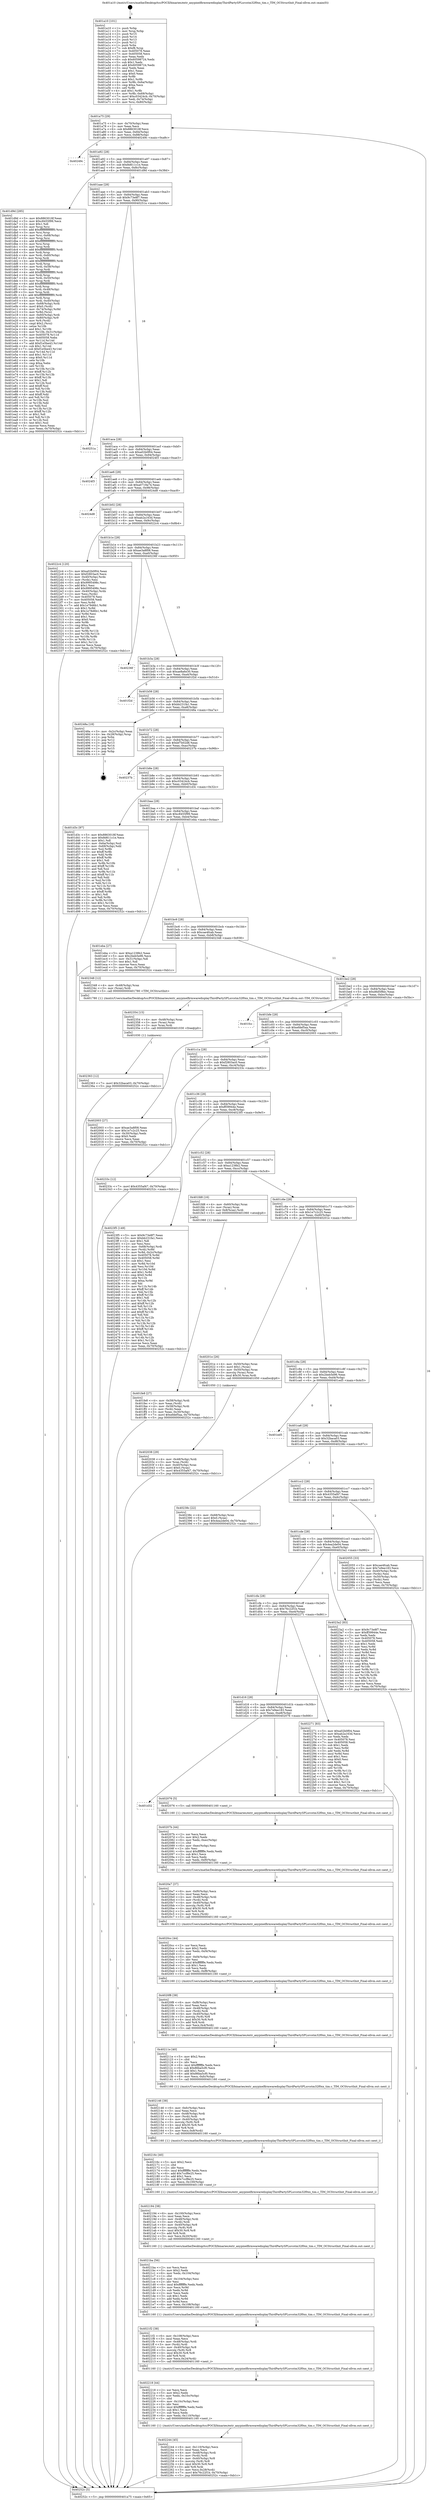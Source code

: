 digraph "0x401a10" {
  label = "0x401a10 (/mnt/c/Users/mathe/Desktop/tcc/POCII/binaries/extr_anypixelfirmwaredisplayThirdPartySPLsrcstm32f0xx_tim.c_TIM_OCStructInit_Final-ollvm.out::main(0))"
  labelloc = "t"
  node[shape=record]

  Entry [label="",width=0.3,height=0.3,shape=circle,fillcolor=black,style=filled]
  "0x401a75" [label="{
     0x401a75 [29]\l
     | [instrs]\l
     &nbsp;&nbsp;0x401a75 \<+3\>: mov -0x70(%rbp),%eax\l
     &nbsp;&nbsp;0x401a78 \<+2\>: mov %eax,%ecx\l
     &nbsp;&nbsp;0x401a7a \<+6\>: sub $0x8863018f,%ecx\l
     &nbsp;&nbsp;0x401a80 \<+6\>: mov %eax,-0x84(%rbp)\l
     &nbsp;&nbsp;0x401a86 \<+6\>: mov %ecx,-0x88(%rbp)\l
     &nbsp;&nbsp;0x401a8c \<+6\>: je 000000000040249c \<main+0xa8c\>\l
  }"]
  "0x40249c" [label="{
     0x40249c\l
  }", style=dashed]
  "0x401a92" [label="{
     0x401a92 [28]\l
     | [instrs]\l
     &nbsp;&nbsp;0x401a92 \<+5\>: jmp 0000000000401a97 \<main+0x87\>\l
     &nbsp;&nbsp;0x401a97 \<+6\>: mov -0x84(%rbp),%eax\l
     &nbsp;&nbsp;0x401a9d \<+5\>: sub $0x8d611c1e,%eax\l
     &nbsp;&nbsp;0x401aa2 \<+6\>: mov %eax,-0x8c(%rbp)\l
     &nbsp;&nbsp;0x401aa8 \<+6\>: je 0000000000401d9d \<main+0x38d\>\l
  }"]
  Exit [label="",width=0.3,height=0.3,shape=circle,fillcolor=black,style=filled,peripheries=2]
  "0x401d9d" [label="{
     0x401d9d [285]\l
     | [instrs]\l
     &nbsp;&nbsp;0x401d9d \<+5\>: mov $0x8863018f,%eax\l
     &nbsp;&nbsp;0x401da2 \<+5\>: mov $0xc8455f99,%ecx\l
     &nbsp;&nbsp;0x401da7 \<+2\>: mov $0x1,%dl\l
     &nbsp;&nbsp;0x401da9 \<+3\>: mov %rsp,%rsi\l
     &nbsp;&nbsp;0x401dac \<+4\>: add $0xfffffffffffffff0,%rsi\l
     &nbsp;&nbsp;0x401db0 \<+3\>: mov %rsi,%rsp\l
     &nbsp;&nbsp;0x401db3 \<+4\>: mov %rsi,-0x68(%rbp)\l
     &nbsp;&nbsp;0x401db7 \<+3\>: mov %rsp,%rsi\l
     &nbsp;&nbsp;0x401dba \<+4\>: add $0xfffffffffffffff0,%rsi\l
     &nbsp;&nbsp;0x401dbe \<+3\>: mov %rsi,%rsp\l
     &nbsp;&nbsp;0x401dc1 \<+3\>: mov %rsp,%rdi\l
     &nbsp;&nbsp;0x401dc4 \<+4\>: add $0xfffffffffffffff0,%rdi\l
     &nbsp;&nbsp;0x401dc8 \<+3\>: mov %rdi,%rsp\l
     &nbsp;&nbsp;0x401dcb \<+4\>: mov %rdi,-0x60(%rbp)\l
     &nbsp;&nbsp;0x401dcf \<+3\>: mov %rsp,%rdi\l
     &nbsp;&nbsp;0x401dd2 \<+4\>: add $0xfffffffffffffff0,%rdi\l
     &nbsp;&nbsp;0x401dd6 \<+3\>: mov %rdi,%rsp\l
     &nbsp;&nbsp;0x401dd9 \<+4\>: mov %rdi,-0x58(%rbp)\l
     &nbsp;&nbsp;0x401ddd \<+3\>: mov %rsp,%rdi\l
     &nbsp;&nbsp;0x401de0 \<+4\>: add $0xfffffffffffffff0,%rdi\l
     &nbsp;&nbsp;0x401de4 \<+3\>: mov %rdi,%rsp\l
     &nbsp;&nbsp;0x401de7 \<+4\>: mov %rdi,-0x50(%rbp)\l
     &nbsp;&nbsp;0x401deb \<+3\>: mov %rsp,%rdi\l
     &nbsp;&nbsp;0x401dee \<+4\>: add $0xfffffffffffffff0,%rdi\l
     &nbsp;&nbsp;0x401df2 \<+3\>: mov %rdi,%rsp\l
     &nbsp;&nbsp;0x401df5 \<+4\>: mov %rdi,-0x48(%rbp)\l
     &nbsp;&nbsp;0x401df9 \<+3\>: mov %rsp,%rdi\l
     &nbsp;&nbsp;0x401dfc \<+4\>: add $0xfffffffffffffff0,%rdi\l
     &nbsp;&nbsp;0x401e00 \<+3\>: mov %rdi,%rsp\l
     &nbsp;&nbsp;0x401e03 \<+4\>: mov %rdi,-0x40(%rbp)\l
     &nbsp;&nbsp;0x401e07 \<+4\>: mov -0x68(%rbp),%rdi\l
     &nbsp;&nbsp;0x401e0b \<+6\>: movl $0x0,(%rdi)\l
     &nbsp;&nbsp;0x401e11 \<+4\>: mov -0x74(%rbp),%r8d\l
     &nbsp;&nbsp;0x401e15 \<+3\>: mov %r8d,(%rsi)\l
     &nbsp;&nbsp;0x401e18 \<+4\>: mov -0x60(%rbp),%rdi\l
     &nbsp;&nbsp;0x401e1c \<+4\>: mov -0x80(%rbp),%r9\l
     &nbsp;&nbsp;0x401e20 \<+3\>: mov %r9,(%rdi)\l
     &nbsp;&nbsp;0x401e23 \<+3\>: cmpl $0x2,(%rsi)\l
     &nbsp;&nbsp;0x401e26 \<+4\>: setne %r10b\l
     &nbsp;&nbsp;0x401e2a \<+4\>: and $0x1,%r10b\l
     &nbsp;&nbsp;0x401e2e \<+4\>: mov %r10b,-0x31(%rbp)\l
     &nbsp;&nbsp;0x401e32 \<+8\>: mov 0x405078,%r11d\l
     &nbsp;&nbsp;0x401e3a \<+7\>: mov 0x405058,%ebx\l
     &nbsp;&nbsp;0x401e41 \<+3\>: mov %r11d,%r14d\l
     &nbsp;&nbsp;0x401e44 \<+7\>: add $0xf1e5be43,%r14d\l
     &nbsp;&nbsp;0x401e4b \<+4\>: sub $0x1,%r14d\l
     &nbsp;&nbsp;0x401e4f \<+7\>: sub $0xf1e5be43,%r14d\l
     &nbsp;&nbsp;0x401e56 \<+4\>: imul %r14d,%r11d\l
     &nbsp;&nbsp;0x401e5a \<+4\>: and $0x1,%r11d\l
     &nbsp;&nbsp;0x401e5e \<+4\>: cmp $0x0,%r11d\l
     &nbsp;&nbsp;0x401e62 \<+4\>: sete %r10b\l
     &nbsp;&nbsp;0x401e66 \<+3\>: cmp $0xa,%ebx\l
     &nbsp;&nbsp;0x401e69 \<+4\>: setl %r15b\l
     &nbsp;&nbsp;0x401e6d \<+3\>: mov %r10b,%r12b\l
     &nbsp;&nbsp;0x401e70 \<+4\>: xor $0xff,%r12b\l
     &nbsp;&nbsp;0x401e74 \<+3\>: mov %r15b,%r13b\l
     &nbsp;&nbsp;0x401e77 \<+4\>: xor $0xff,%r13b\l
     &nbsp;&nbsp;0x401e7b \<+3\>: xor $0x1,%dl\l
     &nbsp;&nbsp;0x401e7e \<+3\>: mov %r12b,%sil\l
     &nbsp;&nbsp;0x401e81 \<+4\>: and $0xff,%sil\l
     &nbsp;&nbsp;0x401e85 \<+3\>: and %dl,%r10b\l
     &nbsp;&nbsp;0x401e88 \<+3\>: mov %r13b,%dil\l
     &nbsp;&nbsp;0x401e8b \<+4\>: and $0xff,%dil\l
     &nbsp;&nbsp;0x401e8f \<+3\>: and %dl,%r15b\l
     &nbsp;&nbsp;0x401e92 \<+3\>: or %r10b,%sil\l
     &nbsp;&nbsp;0x401e95 \<+3\>: or %r15b,%dil\l
     &nbsp;&nbsp;0x401e98 \<+3\>: xor %dil,%sil\l
     &nbsp;&nbsp;0x401e9b \<+3\>: or %r13b,%r12b\l
     &nbsp;&nbsp;0x401e9e \<+4\>: xor $0xff,%r12b\l
     &nbsp;&nbsp;0x401ea2 \<+3\>: or $0x1,%dl\l
     &nbsp;&nbsp;0x401ea5 \<+3\>: and %dl,%r12b\l
     &nbsp;&nbsp;0x401ea8 \<+3\>: or %r12b,%sil\l
     &nbsp;&nbsp;0x401eab \<+4\>: test $0x1,%sil\l
     &nbsp;&nbsp;0x401eaf \<+3\>: cmovne %ecx,%eax\l
     &nbsp;&nbsp;0x401eb2 \<+3\>: mov %eax,-0x70(%rbp)\l
     &nbsp;&nbsp;0x401eb5 \<+5\>: jmp 000000000040252c \<main+0xb1c\>\l
  }"]
  "0x401aae" [label="{
     0x401aae [28]\l
     | [instrs]\l
     &nbsp;&nbsp;0x401aae \<+5\>: jmp 0000000000401ab3 \<main+0xa3\>\l
     &nbsp;&nbsp;0x401ab3 \<+6\>: mov -0x84(%rbp),%eax\l
     &nbsp;&nbsp;0x401ab9 \<+5\>: sub $0x9c73e8f7,%eax\l
     &nbsp;&nbsp;0x401abe \<+6\>: mov %eax,-0x90(%rbp)\l
     &nbsp;&nbsp;0x401ac4 \<+6\>: je 000000000040251a \<main+0xb0a\>\l
  }"]
  "0x402363" [label="{
     0x402363 [12]\l
     | [instrs]\l
     &nbsp;&nbsp;0x402363 \<+7\>: movl $0x32baca03,-0x70(%rbp)\l
     &nbsp;&nbsp;0x40236a \<+5\>: jmp 000000000040252c \<main+0xb1c\>\l
  }"]
  "0x40251a" [label="{
     0x40251a\l
  }", style=dashed]
  "0x401aca" [label="{
     0x401aca [28]\l
     | [instrs]\l
     &nbsp;&nbsp;0x401aca \<+5\>: jmp 0000000000401acf \<main+0xbf\>\l
     &nbsp;&nbsp;0x401acf \<+6\>: mov -0x84(%rbp),%eax\l
     &nbsp;&nbsp;0x401ad5 \<+5\>: sub $0xa02b0f04,%eax\l
     &nbsp;&nbsp;0x401ada \<+6\>: mov %eax,-0x94(%rbp)\l
     &nbsp;&nbsp;0x401ae0 \<+6\>: je 00000000004024f3 \<main+0xae3\>\l
  }"]
  "0x402354" [label="{
     0x402354 [15]\l
     | [instrs]\l
     &nbsp;&nbsp;0x402354 \<+4\>: mov -0x48(%rbp),%rax\l
     &nbsp;&nbsp;0x402358 \<+3\>: mov (%rax),%rax\l
     &nbsp;&nbsp;0x40235b \<+3\>: mov %rax,%rdi\l
     &nbsp;&nbsp;0x40235e \<+5\>: call 0000000000401030 \<free@plt\>\l
     | [calls]\l
     &nbsp;&nbsp;0x401030 \{1\} (unknown)\l
  }"]
  "0x4024f3" [label="{
     0x4024f3\l
  }", style=dashed]
  "0x401ae6" [label="{
     0x401ae6 [28]\l
     | [instrs]\l
     &nbsp;&nbsp;0x401ae6 \<+5\>: jmp 0000000000401aeb \<main+0xdb\>\l
     &nbsp;&nbsp;0x401aeb \<+6\>: mov -0x84(%rbp),%eax\l
     &nbsp;&nbsp;0x401af1 \<+5\>: sub $0xa0719a74,%eax\l
     &nbsp;&nbsp;0x401af6 \<+6\>: mov %eax,-0x98(%rbp)\l
     &nbsp;&nbsp;0x401afc \<+6\>: je 00000000004024d8 \<main+0xac8\>\l
  }"]
  "0x402244" [label="{
     0x402244 [45]\l
     | [instrs]\l
     &nbsp;&nbsp;0x402244 \<+6\>: mov -0x110(%rbp),%ecx\l
     &nbsp;&nbsp;0x40224a \<+3\>: imul %eax,%ecx\l
     &nbsp;&nbsp;0x40224d \<+4\>: mov -0x48(%rbp),%rdi\l
     &nbsp;&nbsp;0x402251 \<+3\>: mov (%rdi),%rdi\l
     &nbsp;&nbsp;0x402254 \<+4\>: mov -0x40(%rbp),%r8\l
     &nbsp;&nbsp;0x402258 \<+3\>: movslq (%r8),%r8\l
     &nbsp;&nbsp;0x40225b \<+4\>: imul $0x30,%r8,%r8\l
     &nbsp;&nbsp;0x40225f \<+3\>: add %r8,%rdi\l
     &nbsp;&nbsp;0x402262 \<+3\>: mov %ecx,0x28(%rdi)\l
     &nbsp;&nbsp;0x402265 \<+7\>: movl $0x76c22f1b,-0x70(%rbp)\l
     &nbsp;&nbsp;0x40226c \<+5\>: jmp 000000000040252c \<main+0xb1c\>\l
  }"]
  "0x4024d8" [label="{
     0x4024d8\l
  }", style=dashed]
  "0x401b02" [label="{
     0x401b02 [28]\l
     | [instrs]\l
     &nbsp;&nbsp;0x401b02 \<+5\>: jmp 0000000000401b07 \<main+0xf7\>\l
     &nbsp;&nbsp;0x401b07 \<+6\>: mov -0x84(%rbp),%eax\l
     &nbsp;&nbsp;0x401b0d \<+5\>: sub $0xab2a163d,%eax\l
     &nbsp;&nbsp;0x401b12 \<+6\>: mov %eax,-0x9c(%rbp)\l
     &nbsp;&nbsp;0x401b18 \<+6\>: je 00000000004022c4 \<main+0x8b4\>\l
  }"]
  "0x402218" [label="{
     0x402218 [44]\l
     | [instrs]\l
     &nbsp;&nbsp;0x402218 \<+2\>: xor %ecx,%ecx\l
     &nbsp;&nbsp;0x40221a \<+5\>: mov $0x2,%edx\l
     &nbsp;&nbsp;0x40221f \<+6\>: mov %edx,-0x10c(%rbp)\l
     &nbsp;&nbsp;0x402225 \<+1\>: cltd\l
     &nbsp;&nbsp;0x402226 \<+6\>: mov -0x10c(%rbp),%esi\l
     &nbsp;&nbsp;0x40222c \<+2\>: idiv %esi\l
     &nbsp;&nbsp;0x40222e \<+6\>: imul $0xfffffffe,%edx,%edx\l
     &nbsp;&nbsp;0x402234 \<+3\>: sub $0x1,%ecx\l
     &nbsp;&nbsp;0x402237 \<+2\>: sub %ecx,%edx\l
     &nbsp;&nbsp;0x402239 \<+6\>: mov %edx,-0x110(%rbp)\l
     &nbsp;&nbsp;0x40223f \<+5\>: call 0000000000401160 \<next_i\>\l
     | [calls]\l
     &nbsp;&nbsp;0x401160 \{1\} (/mnt/c/Users/mathe/Desktop/tcc/POCII/binaries/extr_anypixelfirmwaredisplayThirdPartySPLsrcstm32f0xx_tim.c_TIM_OCStructInit_Final-ollvm.out::next_i)\l
  }"]
  "0x4022c4" [label="{
     0x4022c4 [120]\l
     | [instrs]\l
     &nbsp;&nbsp;0x4022c4 \<+5\>: mov $0xa02b0f04,%eax\l
     &nbsp;&nbsp;0x4022c9 \<+5\>: mov $0xf2803ac0,%ecx\l
     &nbsp;&nbsp;0x4022ce \<+4\>: mov -0x40(%rbp),%rdx\l
     &nbsp;&nbsp;0x4022d2 \<+2\>: mov (%rdx),%esi\l
     &nbsp;&nbsp;0x4022d4 \<+6\>: sub $0x9995498c,%esi\l
     &nbsp;&nbsp;0x4022da \<+3\>: add $0x1,%esi\l
     &nbsp;&nbsp;0x4022dd \<+6\>: add $0x9995498c,%esi\l
     &nbsp;&nbsp;0x4022e3 \<+4\>: mov -0x40(%rbp),%rdx\l
     &nbsp;&nbsp;0x4022e7 \<+2\>: mov %esi,(%rdx)\l
     &nbsp;&nbsp;0x4022e9 \<+7\>: mov 0x405078,%esi\l
     &nbsp;&nbsp;0x4022f0 \<+7\>: mov 0x405058,%edi\l
     &nbsp;&nbsp;0x4022f7 \<+3\>: mov %esi,%r8d\l
     &nbsp;&nbsp;0x4022fa \<+7\>: add $0x1e78d6b1,%r8d\l
     &nbsp;&nbsp;0x402301 \<+4\>: sub $0x1,%r8d\l
     &nbsp;&nbsp;0x402305 \<+7\>: sub $0x1e78d6b1,%r8d\l
     &nbsp;&nbsp;0x40230c \<+4\>: imul %r8d,%esi\l
     &nbsp;&nbsp;0x402310 \<+3\>: and $0x1,%esi\l
     &nbsp;&nbsp;0x402313 \<+3\>: cmp $0x0,%esi\l
     &nbsp;&nbsp;0x402316 \<+4\>: sete %r9b\l
     &nbsp;&nbsp;0x40231a \<+3\>: cmp $0xa,%edi\l
     &nbsp;&nbsp;0x40231d \<+4\>: setl %r10b\l
     &nbsp;&nbsp;0x402321 \<+3\>: mov %r9b,%r11b\l
     &nbsp;&nbsp;0x402324 \<+3\>: and %r10b,%r11b\l
     &nbsp;&nbsp;0x402327 \<+3\>: xor %r10b,%r9b\l
     &nbsp;&nbsp;0x40232a \<+3\>: or %r9b,%r11b\l
     &nbsp;&nbsp;0x40232d \<+4\>: test $0x1,%r11b\l
     &nbsp;&nbsp;0x402331 \<+3\>: cmovne %ecx,%eax\l
     &nbsp;&nbsp;0x402334 \<+3\>: mov %eax,-0x70(%rbp)\l
     &nbsp;&nbsp;0x402337 \<+5\>: jmp 000000000040252c \<main+0xb1c\>\l
  }"]
  "0x401b1e" [label="{
     0x401b1e [28]\l
     | [instrs]\l
     &nbsp;&nbsp;0x401b1e \<+5\>: jmp 0000000000401b23 \<main+0x113\>\l
     &nbsp;&nbsp;0x401b23 \<+6\>: mov -0x84(%rbp),%eax\l
     &nbsp;&nbsp;0x401b29 \<+5\>: sub $0xae3a8f08,%eax\l
     &nbsp;&nbsp;0x401b2e \<+6\>: mov %eax,-0xa0(%rbp)\l
     &nbsp;&nbsp;0x401b34 \<+6\>: je 000000000040236f \<main+0x95f\>\l
  }"]
  "0x4021f2" [label="{
     0x4021f2 [38]\l
     | [instrs]\l
     &nbsp;&nbsp;0x4021f2 \<+6\>: mov -0x108(%rbp),%ecx\l
     &nbsp;&nbsp;0x4021f8 \<+3\>: imul %eax,%ecx\l
     &nbsp;&nbsp;0x4021fb \<+4\>: mov -0x48(%rbp),%rdi\l
     &nbsp;&nbsp;0x4021ff \<+3\>: mov (%rdi),%rdi\l
     &nbsp;&nbsp;0x402202 \<+4\>: mov -0x40(%rbp),%r8\l
     &nbsp;&nbsp;0x402206 \<+3\>: movslq (%r8),%r8\l
     &nbsp;&nbsp;0x402209 \<+4\>: imul $0x30,%r8,%r8\l
     &nbsp;&nbsp;0x40220d \<+3\>: add %r8,%rdi\l
     &nbsp;&nbsp;0x402210 \<+3\>: mov %ecx,0x24(%rdi)\l
     &nbsp;&nbsp;0x402213 \<+5\>: call 0000000000401160 \<next_i\>\l
     | [calls]\l
     &nbsp;&nbsp;0x401160 \{1\} (/mnt/c/Users/mathe/Desktop/tcc/POCII/binaries/extr_anypixelfirmwaredisplayThirdPartySPLsrcstm32f0xx_tim.c_TIM_OCStructInit_Final-ollvm.out::next_i)\l
  }"]
  "0x40236f" [label="{
     0x40236f\l
  }", style=dashed]
  "0x401b3a" [label="{
     0x401b3a [28]\l
     | [instrs]\l
     &nbsp;&nbsp;0x401b3a \<+5\>: jmp 0000000000401b3f \<main+0x12f\>\l
     &nbsp;&nbsp;0x401b3f \<+6\>: mov -0x84(%rbp),%eax\l
     &nbsp;&nbsp;0x401b45 \<+5\>: sub $0xae8a6e30,%eax\l
     &nbsp;&nbsp;0x401b4a \<+6\>: mov %eax,-0xa4(%rbp)\l
     &nbsp;&nbsp;0x401b50 \<+6\>: je 0000000000401f2d \<main+0x51d\>\l
  }"]
  "0x4021ba" [label="{
     0x4021ba [56]\l
     | [instrs]\l
     &nbsp;&nbsp;0x4021ba \<+2\>: xor %ecx,%ecx\l
     &nbsp;&nbsp;0x4021bc \<+5\>: mov $0x2,%edx\l
     &nbsp;&nbsp;0x4021c1 \<+6\>: mov %edx,-0x104(%rbp)\l
     &nbsp;&nbsp;0x4021c7 \<+1\>: cltd\l
     &nbsp;&nbsp;0x4021c8 \<+6\>: mov -0x104(%rbp),%esi\l
     &nbsp;&nbsp;0x4021ce \<+2\>: idiv %esi\l
     &nbsp;&nbsp;0x4021d0 \<+6\>: imul $0xfffffffe,%edx,%edx\l
     &nbsp;&nbsp;0x4021d6 \<+3\>: mov %ecx,%r9d\l
     &nbsp;&nbsp;0x4021d9 \<+3\>: sub %edx,%r9d\l
     &nbsp;&nbsp;0x4021dc \<+2\>: mov %ecx,%edx\l
     &nbsp;&nbsp;0x4021de \<+3\>: sub $0x1,%edx\l
     &nbsp;&nbsp;0x4021e1 \<+3\>: add %edx,%r9d\l
     &nbsp;&nbsp;0x4021e4 \<+3\>: sub %r9d,%ecx\l
     &nbsp;&nbsp;0x4021e7 \<+6\>: mov %ecx,-0x108(%rbp)\l
     &nbsp;&nbsp;0x4021ed \<+5\>: call 0000000000401160 \<next_i\>\l
     | [calls]\l
     &nbsp;&nbsp;0x401160 \{1\} (/mnt/c/Users/mathe/Desktop/tcc/POCII/binaries/extr_anypixelfirmwaredisplayThirdPartySPLsrcstm32f0xx_tim.c_TIM_OCStructInit_Final-ollvm.out::next_i)\l
  }"]
  "0x401f2d" [label="{
     0x401f2d\l
  }", style=dashed]
  "0x401b56" [label="{
     0x401b56 [28]\l
     | [instrs]\l
     &nbsp;&nbsp;0x401b56 \<+5\>: jmp 0000000000401b5b \<main+0x14b\>\l
     &nbsp;&nbsp;0x401b5b \<+6\>: mov -0x84(%rbp),%eax\l
     &nbsp;&nbsp;0x401b61 \<+5\>: sub $0xbb231fa1,%eax\l
     &nbsp;&nbsp;0x401b66 \<+6\>: mov %eax,-0xa8(%rbp)\l
     &nbsp;&nbsp;0x401b6c \<+6\>: je 000000000040248a \<main+0xa7a\>\l
  }"]
  "0x402194" [label="{
     0x402194 [38]\l
     | [instrs]\l
     &nbsp;&nbsp;0x402194 \<+6\>: mov -0x100(%rbp),%ecx\l
     &nbsp;&nbsp;0x40219a \<+3\>: imul %eax,%ecx\l
     &nbsp;&nbsp;0x40219d \<+4\>: mov -0x48(%rbp),%rdi\l
     &nbsp;&nbsp;0x4021a1 \<+3\>: mov (%rdi),%rdi\l
     &nbsp;&nbsp;0x4021a4 \<+4\>: mov -0x40(%rbp),%r8\l
     &nbsp;&nbsp;0x4021a8 \<+3\>: movslq (%r8),%r8\l
     &nbsp;&nbsp;0x4021ab \<+4\>: imul $0x30,%r8,%r8\l
     &nbsp;&nbsp;0x4021af \<+3\>: add %r8,%rdi\l
     &nbsp;&nbsp;0x4021b2 \<+3\>: mov %ecx,0x20(%rdi)\l
     &nbsp;&nbsp;0x4021b5 \<+5\>: call 0000000000401160 \<next_i\>\l
     | [calls]\l
     &nbsp;&nbsp;0x401160 \{1\} (/mnt/c/Users/mathe/Desktop/tcc/POCII/binaries/extr_anypixelfirmwaredisplayThirdPartySPLsrcstm32f0xx_tim.c_TIM_OCStructInit_Final-ollvm.out::next_i)\l
  }"]
  "0x40248a" [label="{
     0x40248a [18]\l
     | [instrs]\l
     &nbsp;&nbsp;0x40248a \<+3\>: mov -0x2c(%rbp),%eax\l
     &nbsp;&nbsp;0x40248d \<+4\>: lea -0x28(%rbp),%rsp\l
     &nbsp;&nbsp;0x402491 \<+1\>: pop %rbx\l
     &nbsp;&nbsp;0x402492 \<+2\>: pop %r12\l
     &nbsp;&nbsp;0x402494 \<+2\>: pop %r13\l
     &nbsp;&nbsp;0x402496 \<+2\>: pop %r14\l
     &nbsp;&nbsp;0x402498 \<+2\>: pop %r15\l
     &nbsp;&nbsp;0x40249a \<+1\>: pop %rbp\l
     &nbsp;&nbsp;0x40249b \<+1\>: ret\l
  }"]
  "0x401b72" [label="{
     0x401b72 [28]\l
     | [instrs]\l
     &nbsp;&nbsp;0x401b72 \<+5\>: jmp 0000000000401b77 \<main+0x167\>\l
     &nbsp;&nbsp;0x401b77 \<+6\>: mov -0x84(%rbp),%eax\l
     &nbsp;&nbsp;0x401b7d \<+5\>: sub $0xbf7b02d8,%eax\l
     &nbsp;&nbsp;0x401b82 \<+6\>: mov %eax,-0xac(%rbp)\l
     &nbsp;&nbsp;0x401b88 \<+6\>: je 000000000040237b \<main+0x96b\>\l
  }"]
  "0x40216c" [label="{
     0x40216c [40]\l
     | [instrs]\l
     &nbsp;&nbsp;0x40216c \<+5\>: mov $0x2,%ecx\l
     &nbsp;&nbsp;0x402171 \<+1\>: cltd\l
     &nbsp;&nbsp;0x402172 \<+2\>: idiv %ecx\l
     &nbsp;&nbsp;0x402174 \<+6\>: imul $0xfffffffe,%edx,%ecx\l
     &nbsp;&nbsp;0x40217a \<+6\>: add $0x7ccf8e25,%ecx\l
     &nbsp;&nbsp;0x402180 \<+3\>: add $0x1,%ecx\l
     &nbsp;&nbsp;0x402183 \<+6\>: sub $0x7ccf8e25,%ecx\l
     &nbsp;&nbsp;0x402189 \<+6\>: mov %ecx,-0x100(%rbp)\l
     &nbsp;&nbsp;0x40218f \<+5\>: call 0000000000401160 \<next_i\>\l
     | [calls]\l
     &nbsp;&nbsp;0x401160 \{1\} (/mnt/c/Users/mathe/Desktop/tcc/POCII/binaries/extr_anypixelfirmwaredisplayThirdPartySPLsrcstm32f0xx_tim.c_TIM_OCStructInit_Final-ollvm.out::next_i)\l
  }"]
  "0x40237b" [label="{
     0x40237b\l
  }", style=dashed]
  "0x401b8e" [label="{
     0x401b8e [28]\l
     | [instrs]\l
     &nbsp;&nbsp;0x401b8e \<+5\>: jmp 0000000000401b93 \<main+0x183\>\l
     &nbsp;&nbsp;0x401b93 \<+6\>: mov -0x84(%rbp),%eax\l
     &nbsp;&nbsp;0x401b99 \<+5\>: sub $0xc03424cb,%eax\l
     &nbsp;&nbsp;0x401b9e \<+6\>: mov %eax,-0xb0(%rbp)\l
     &nbsp;&nbsp;0x401ba4 \<+6\>: je 0000000000401d3c \<main+0x32c\>\l
  }"]
  "0x402146" [label="{
     0x402146 [38]\l
     | [instrs]\l
     &nbsp;&nbsp;0x402146 \<+6\>: mov -0xfc(%rbp),%ecx\l
     &nbsp;&nbsp;0x40214c \<+3\>: imul %eax,%ecx\l
     &nbsp;&nbsp;0x40214f \<+4\>: mov -0x48(%rbp),%rdi\l
     &nbsp;&nbsp;0x402153 \<+3\>: mov (%rdi),%rdi\l
     &nbsp;&nbsp;0x402156 \<+4\>: mov -0x40(%rbp),%r8\l
     &nbsp;&nbsp;0x40215a \<+3\>: movslq (%r8),%r8\l
     &nbsp;&nbsp;0x40215d \<+4\>: imul $0x30,%r8,%r8\l
     &nbsp;&nbsp;0x402161 \<+3\>: add %r8,%rdi\l
     &nbsp;&nbsp;0x402164 \<+3\>: mov %ecx,0x8(%rdi)\l
     &nbsp;&nbsp;0x402167 \<+5\>: call 0000000000401160 \<next_i\>\l
     | [calls]\l
     &nbsp;&nbsp;0x401160 \{1\} (/mnt/c/Users/mathe/Desktop/tcc/POCII/binaries/extr_anypixelfirmwaredisplayThirdPartySPLsrcstm32f0xx_tim.c_TIM_OCStructInit_Final-ollvm.out::next_i)\l
  }"]
  "0x401d3c" [label="{
     0x401d3c [97]\l
     | [instrs]\l
     &nbsp;&nbsp;0x401d3c \<+5\>: mov $0x8863018f,%eax\l
     &nbsp;&nbsp;0x401d41 \<+5\>: mov $0x8d611c1e,%ecx\l
     &nbsp;&nbsp;0x401d46 \<+2\>: mov $0x1,%dl\l
     &nbsp;&nbsp;0x401d48 \<+4\>: mov -0x6a(%rbp),%sil\l
     &nbsp;&nbsp;0x401d4c \<+4\>: mov -0x69(%rbp),%dil\l
     &nbsp;&nbsp;0x401d50 \<+3\>: mov %sil,%r8b\l
     &nbsp;&nbsp;0x401d53 \<+4\>: xor $0xff,%r8b\l
     &nbsp;&nbsp;0x401d57 \<+3\>: mov %dil,%r9b\l
     &nbsp;&nbsp;0x401d5a \<+4\>: xor $0xff,%r9b\l
     &nbsp;&nbsp;0x401d5e \<+3\>: xor $0x1,%dl\l
     &nbsp;&nbsp;0x401d61 \<+3\>: mov %r8b,%r10b\l
     &nbsp;&nbsp;0x401d64 \<+4\>: and $0xff,%r10b\l
     &nbsp;&nbsp;0x401d68 \<+3\>: and %dl,%sil\l
     &nbsp;&nbsp;0x401d6b \<+3\>: mov %r9b,%r11b\l
     &nbsp;&nbsp;0x401d6e \<+4\>: and $0xff,%r11b\l
     &nbsp;&nbsp;0x401d72 \<+3\>: and %dl,%dil\l
     &nbsp;&nbsp;0x401d75 \<+3\>: or %sil,%r10b\l
     &nbsp;&nbsp;0x401d78 \<+3\>: or %dil,%r11b\l
     &nbsp;&nbsp;0x401d7b \<+3\>: xor %r11b,%r10b\l
     &nbsp;&nbsp;0x401d7e \<+3\>: or %r9b,%r8b\l
     &nbsp;&nbsp;0x401d81 \<+4\>: xor $0xff,%r8b\l
     &nbsp;&nbsp;0x401d85 \<+3\>: or $0x1,%dl\l
     &nbsp;&nbsp;0x401d88 \<+3\>: and %dl,%r8b\l
     &nbsp;&nbsp;0x401d8b \<+3\>: or %r8b,%r10b\l
     &nbsp;&nbsp;0x401d8e \<+4\>: test $0x1,%r10b\l
     &nbsp;&nbsp;0x401d92 \<+3\>: cmovne %ecx,%eax\l
     &nbsp;&nbsp;0x401d95 \<+3\>: mov %eax,-0x70(%rbp)\l
     &nbsp;&nbsp;0x401d98 \<+5\>: jmp 000000000040252c \<main+0xb1c\>\l
  }"]
  "0x401baa" [label="{
     0x401baa [28]\l
     | [instrs]\l
     &nbsp;&nbsp;0x401baa \<+5\>: jmp 0000000000401baf \<main+0x19f\>\l
     &nbsp;&nbsp;0x401baf \<+6\>: mov -0x84(%rbp),%eax\l
     &nbsp;&nbsp;0x401bb5 \<+5\>: sub $0xc8455f99,%eax\l
     &nbsp;&nbsp;0x401bba \<+6\>: mov %eax,-0xb4(%rbp)\l
     &nbsp;&nbsp;0x401bc0 \<+6\>: je 0000000000401eba \<main+0x4aa\>\l
  }"]
  "0x40252c" [label="{
     0x40252c [5]\l
     | [instrs]\l
     &nbsp;&nbsp;0x40252c \<+5\>: jmp 0000000000401a75 \<main+0x65\>\l
  }"]
  "0x401a10" [label="{
     0x401a10 [101]\l
     | [instrs]\l
     &nbsp;&nbsp;0x401a10 \<+1\>: push %rbp\l
     &nbsp;&nbsp;0x401a11 \<+3\>: mov %rsp,%rbp\l
     &nbsp;&nbsp;0x401a14 \<+2\>: push %r15\l
     &nbsp;&nbsp;0x401a16 \<+2\>: push %r14\l
     &nbsp;&nbsp;0x401a18 \<+2\>: push %r13\l
     &nbsp;&nbsp;0x401a1a \<+2\>: push %r12\l
     &nbsp;&nbsp;0x401a1c \<+1\>: push %rbx\l
     &nbsp;&nbsp;0x401a1d \<+7\>: sub $0xf8,%rsp\l
     &nbsp;&nbsp;0x401a24 \<+7\>: mov 0x405078,%eax\l
     &nbsp;&nbsp;0x401a2b \<+7\>: mov 0x405058,%ecx\l
     &nbsp;&nbsp;0x401a32 \<+2\>: mov %eax,%edx\l
     &nbsp;&nbsp;0x401a34 \<+6\>: sub $0x60598724,%edx\l
     &nbsp;&nbsp;0x401a3a \<+3\>: sub $0x1,%edx\l
     &nbsp;&nbsp;0x401a3d \<+6\>: add $0x60598724,%edx\l
     &nbsp;&nbsp;0x401a43 \<+3\>: imul %edx,%eax\l
     &nbsp;&nbsp;0x401a46 \<+3\>: and $0x1,%eax\l
     &nbsp;&nbsp;0x401a49 \<+3\>: cmp $0x0,%eax\l
     &nbsp;&nbsp;0x401a4c \<+4\>: sete %r8b\l
     &nbsp;&nbsp;0x401a50 \<+4\>: and $0x1,%r8b\l
     &nbsp;&nbsp;0x401a54 \<+4\>: mov %r8b,-0x6a(%rbp)\l
     &nbsp;&nbsp;0x401a58 \<+3\>: cmp $0xa,%ecx\l
     &nbsp;&nbsp;0x401a5b \<+4\>: setl %r8b\l
     &nbsp;&nbsp;0x401a5f \<+4\>: and $0x1,%r8b\l
     &nbsp;&nbsp;0x401a63 \<+4\>: mov %r8b,-0x69(%rbp)\l
     &nbsp;&nbsp;0x401a67 \<+7\>: movl $0xc03424cb,-0x70(%rbp)\l
     &nbsp;&nbsp;0x401a6e \<+3\>: mov %edi,-0x74(%rbp)\l
     &nbsp;&nbsp;0x401a71 \<+4\>: mov %rsi,-0x80(%rbp)\l
  }"]
  "0x40211e" [label="{
     0x40211e [40]\l
     | [instrs]\l
     &nbsp;&nbsp;0x40211e \<+5\>: mov $0x2,%ecx\l
     &nbsp;&nbsp;0x402123 \<+1\>: cltd\l
     &nbsp;&nbsp;0x402124 \<+2\>: idiv %ecx\l
     &nbsp;&nbsp;0x402126 \<+6\>: imul $0xfffffffe,%edx,%ecx\l
     &nbsp;&nbsp;0x40212c \<+6\>: sub $0x86ba5cf0,%ecx\l
     &nbsp;&nbsp;0x402132 \<+3\>: add $0x1,%ecx\l
     &nbsp;&nbsp;0x402135 \<+6\>: add $0x86ba5cf0,%ecx\l
     &nbsp;&nbsp;0x40213b \<+6\>: mov %ecx,-0xfc(%rbp)\l
     &nbsp;&nbsp;0x402141 \<+5\>: call 0000000000401160 \<next_i\>\l
     | [calls]\l
     &nbsp;&nbsp;0x401160 \{1\} (/mnt/c/Users/mathe/Desktop/tcc/POCII/binaries/extr_anypixelfirmwaredisplayThirdPartySPLsrcstm32f0xx_tim.c_TIM_OCStructInit_Final-ollvm.out::next_i)\l
  }"]
  "0x4020f8" [label="{
     0x4020f8 [38]\l
     | [instrs]\l
     &nbsp;&nbsp;0x4020f8 \<+6\>: mov -0xf8(%rbp),%ecx\l
     &nbsp;&nbsp;0x4020fe \<+3\>: imul %eax,%ecx\l
     &nbsp;&nbsp;0x402101 \<+4\>: mov -0x48(%rbp),%rdi\l
     &nbsp;&nbsp;0x402105 \<+3\>: mov (%rdi),%rdi\l
     &nbsp;&nbsp;0x402108 \<+4\>: mov -0x40(%rbp),%r8\l
     &nbsp;&nbsp;0x40210c \<+3\>: movslq (%r8),%r8\l
     &nbsp;&nbsp;0x40210f \<+4\>: imul $0x30,%r8,%r8\l
     &nbsp;&nbsp;0x402113 \<+3\>: add %r8,%rdi\l
     &nbsp;&nbsp;0x402116 \<+3\>: mov %ecx,0x4(%rdi)\l
     &nbsp;&nbsp;0x402119 \<+5\>: call 0000000000401160 \<next_i\>\l
     | [calls]\l
     &nbsp;&nbsp;0x401160 \{1\} (/mnt/c/Users/mathe/Desktop/tcc/POCII/binaries/extr_anypixelfirmwaredisplayThirdPartySPLsrcstm32f0xx_tim.c_TIM_OCStructInit_Final-ollvm.out::next_i)\l
  }"]
  "0x401eba" [label="{
     0x401eba [27]\l
     | [instrs]\l
     &nbsp;&nbsp;0x401eba \<+5\>: mov $0xa1238b2,%eax\l
     &nbsp;&nbsp;0x401ebf \<+5\>: mov $0x2beb5e96,%ecx\l
     &nbsp;&nbsp;0x401ec4 \<+3\>: mov -0x31(%rbp),%dl\l
     &nbsp;&nbsp;0x401ec7 \<+3\>: test $0x1,%dl\l
     &nbsp;&nbsp;0x401eca \<+3\>: cmovne %ecx,%eax\l
     &nbsp;&nbsp;0x401ecd \<+3\>: mov %eax,-0x70(%rbp)\l
     &nbsp;&nbsp;0x401ed0 \<+5\>: jmp 000000000040252c \<main+0xb1c\>\l
  }"]
  "0x401bc6" [label="{
     0x401bc6 [28]\l
     | [instrs]\l
     &nbsp;&nbsp;0x401bc6 \<+5\>: jmp 0000000000401bcb \<main+0x1bb\>\l
     &nbsp;&nbsp;0x401bcb \<+6\>: mov -0x84(%rbp),%eax\l
     &nbsp;&nbsp;0x401bd1 \<+5\>: sub $0xcae4fcab,%eax\l
     &nbsp;&nbsp;0x401bd6 \<+6\>: mov %eax,-0xb8(%rbp)\l
     &nbsp;&nbsp;0x401bdc \<+6\>: je 0000000000402348 \<main+0x938\>\l
  }"]
  "0x4020cc" [label="{
     0x4020cc [44]\l
     | [instrs]\l
     &nbsp;&nbsp;0x4020cc \<+2\>: xor %ecx,%ecx\l
     &nbsp;&nbsp;0x4020ce \<+5\>: mov $0x2,%edx\l
     &nbsp;&nbsp;0x4020d3 \<+6\>: mov %edx,-0xf4(%rbp)\l
     &nbsp;&nbsp;0x4020d9 \<+1\>: cltd\l
     &nbsp;&nbsp;0x4020da \<+6\>: mov -0xf4(%rbp),%esi\l
     &nbsp;&nbsp;0x4020e0 \<+2\>: idiv %esi\l
     &nbsp;&nbsp;0x4020e2 \<+6\>: imul $0xfffffffe,%edx,%edx\l
     &nbsp;&nbsp;0x4020e8 \<+3\>: sub $0x1,%ecx\l
     &nbsp;&nbsp;0x4020eb \<+2\>: sub %ecx,%edx\l
     &nbsp;&nbsp;0x4020ed \<+6\>: mov %edx,-0xf8(%rbp)\l
     &nbsp;&nbsp;0x4020f3 \<+5\>: call 0000000000401160 \<next_i\>\l
     | [calls]\l
     &nbsp;&nbsp;0x401160 \{1\} (/mnt/c/Users/mathe/Desktop/tcc/POCII/binaries/extr_anypixelfirmwaredisplayThirdPartySPLsrcstm32f0xx_tim.c_TIM_OCStructInit_Final-ollvm.out::next_i)\l
  }"]
  "0x402348" [label="{
     0x402348 [12]\l
     | [instrs]\l
     &nbsp;&nbsp;0x402348 \<+4\>: mov -0x48(%rbp),%rax\l
     &nbsp;&nbsp;0x40234c \<+3\>: mov (%rax),%rdi\l
     &nbsp;&nbsp;0x40234f \<+5\>: call 0000000000401780 \<TIM_OCStructInit\>\l
     | [calls]\l
     &nbsp;&nbsp;0x401780 \{1\} (/mnt/c/Users/mathe/Desktop/tcc/POCII/binaries/extr_anypixelfirmwaredisplayThirdPartySPLsrcstm32f0xx_tim.c_TIM_OCStructInit_Final-ollvm.out::TIM_OCStructInit)\l
  }"]
  "0x401be2" [label="{
     0x401be2 [28]\l
     | [instrs]\l
     &nbsp;&nbsp;0x401be2 \<+5\>: jmp 0000000000401be7 \<main+0x1d7\>\l
     &nbsp;&nbsp;0x401be7 \<+6\>: mov -0x84(%rbp),%eax\l
     &nbsp;&nbsp;0x401bed \<+5\>: sub $0xd6d5f8ec,%eax\l
     &nbsp;&nbsp;0x401bf2 \<+6\>: mov %eax,-0xbc(%rbp)\l
     &nbsp;&nbsp;0x401bf8 \<+6\>: je 0000000000401fcc \<main+0x5bc\>\l
  }"]
  "0x4020a7" [label="{
     0x4020a7 [37]\l
     | [instrs]\l
     &nbsp;&nbsp;0x4020a7 \<+6\>: mov -0xf0(%rbp),%ecx\l
     &nbsp;&nbsp;0x4020ad \<+3\>: imul %eax,%ecx\l
     &nbsp;&nbsp;0x4020b0 \<+4\>: mov -0x48(%rbp),%rdi\l
     &nbsp;&nbsp;0x4020b4 \<+3\>: mov (%rdi),%rdi\l
     &nbsp;&nbsp;0x4020b7 \<+4\>: mov -0x40(%rbp),%r8\l
     &nbsp;&nbsp;0x4020bb \<+3\>: movslq (%r8),%r8\l
     &nbsp;&nbsp;0x4020be \<+4\>: imul $0x30,%r8,%r8\l
     &nbsp;&nbsp;0x4020c2 \<+3\>: add %r8,%rdi\l
     &nbsp;&nbsp;0x4020c5 \<+2\>: mov %ecx,(%rdi)\l
     &nbsp;&nbsp;0x4020c7 \<+5\>: call 0000000000401160 \<next_i\>\l
     | [calls]\l
     &nbsp;&nbsp;0x401160 \{1\} (/mnt/c/Users/mathe/Desktop/tcc/POCII/binaries/extr_anypixelfirmwaredisplayThirdPartySPLsrcstm32f0xx_tim.c_TIM_OCStructInit_Final-ollvm.out::next_i)\l
  }"]
  "0x401fcc" [label="{
     0x401fcc\l
  }", style=dashed]
  "0x401bfe" [label="{
     0x401bfe [28]\l
     | [instrs]\l
     &nbsp;&nbsp;0x401bfe \<+5\>: jmp 0000000000401c03 \<main+0x1f3\>\l
     &nbsp;&nbsp;0x401c03 \<+6\>: mov -0x84(%rbp),%eax\l
     &nbsp;&nbsp;0x401c09 \<+5\>: sub $0xefdef5aa,%eax\l
     &nbsp;&nbsp;0x401c0e \<+6\>: mov %eax,-0xc0(%rbp)\l
     &nbsp;&nbsp;0x401c14 \<+6\>: je 0000000000402003 \<main+0x5f3\>\l
  }"]
  "0x40207b" [label="{
     0x40207b [44]\l
     | [instrs]\l
     &nbsp;&nbsp;0x40207b \<+2\>: xor %ecx,%ecx\l
     &nbsp;&nbsp;0x40207d \<+5\>: mov $0x2,%edx\l
     &nbsp;&nbsp;0x402082 \<+6\>: mov %edx,-0xec(%rbp)\l
     &nbsp;&nbsp;0x402088 \<+1\>: cltd\l
     &nbsp;&nbsp;0x402089 \<+6\>: mov -0xec(%rbp),%esi\l
     &nbsp;&nbsp;0x40208f \<+2\>: idiv %esi\l
     &nbsp;&nbsp;0x402091 \<+6\>: imul $0xfffffffe,%edx,%edx\l
     &nbsp;&nbsp;0x402097 \<+3\>: sub $0x1,%ecx\l
     &nbsp;&nbsp;0x40209a \<+2\>: sub %ecx,%edx\l
     &nbsp;&nbsp;0x40209c \<+6\>: mov %edx,-0xf0(%rbp)\l
     &nbsp;&nbsp;0x4020a2 \<+5\>: call 0000000000401160 \<next_i\>\l
     | [calls]\l
     &nbsp;&nbsp;0x401160 \{1\} (/mnt/c/Users/mathe/Desktop/tcc/POCII/binaries/extr_anypixelfirmwaredisplayThirdPartySPLsrcstm32f0xx_tim.c_TIM_OCStructInit_Final-ollvm.out::next_i)\l
  }"]
  "0x402003" [label="{
     0x402003 [27]\l
     | [instrs]\l
     &nbsp;&nbsp;0x402003 \<+5\>: mov $0xae3a8f08,%eax\l
     &nbsp;&nbsp;0x402008 \<+5\>: mov $0x1e7c2c25,%ecx\l
     &nbsp;&nbsp;0x40200d \<+3\>: mov -0x30(%rbp),%edx\l
     &nbsp;&nbsp;0x402010 \<+3\>: cmp $0x0,%edx\l
     &nbsp;&nbsp;0x402013 \<+3\>: cmove %ecx,%eax\l
     &nbsp;&nbsp;0x402016 \<+3\>: mov %eax,-0x70(%rbp)\l
     &nbsp;&nbsp;0x402019 \<+5\>: jmp 000000000040252c \<main+0xb1c\>\l
  }"]
  "0x401c1a" [label="{
     0x401c1a [28]\l
     | [instrs]\l
     &nbsp;&nbsp;0x401c1a \<+5\>: jmp 0000000000401c1f \<main+0x20f\>\l
     &nbsp;&nbsp;0x401c1f \<+6\>: mov -0x84(%rbp),%eax\l
     &nbsp;&nbsp;0x401c25 \<+5\>: sub $0xf2803ac0,%eax\l
     &nbsp;&nbsp;0x401c2a \<+6\>: mov %eax,-0xc4(%rbp)\l
     &nbsp;&nbsp;0x401c30 \<+6\>: je 000000000040233c \<main+0x92c\>\l
  }"]
  "0x401d32" [label="{
     0x401d32\l
  }", style=dashed]
  "0x40233c" [label="{
     0x40233c [12]\l
     | [instrs]\l
     &nbsp;&nbsp;0x40233c \<+7\>: movl $0x4355af47,-0x70(%rbp)\l
     &nbsp;&nbsp;0x402343 \<+5\>: jmp 000000000040252c \<main+0xb1c\>\l
  }"]
  "0x401c36" [label="{
     0x401c36 [28]\l
     | [instrs]\l
     &nbsp;&nbsp;0x401c36 \<+5\>: jmp 0000000000401c3b \<main+0x22b\>\l
     &nbsp;&nbsp;0x401c3b \<+6\>: mov -0x84(%rbp),%eax\l
     &nbsp;&nbsp;0x401c41 \<+5\>: sub $0xff39944e,%eax\l
     &nbsp;&nbsp;0x401c46 \<+6\>: mov %eax,-0xc8(%rbp)\l
     &nbsp;&nbsp;0x401c4c \<+6\>: je 00000000004023f5 \<main+0x9e5\>\l
  }"]
  "0x402076" [label="{
     0x402076 [5]\l
     | [instrs]\l
     &nbsp;&nbsp;0x402076 \<+5\>: call 0000000000401160 \<next_i\>\l
     | [calls]\l
     &nbsp;&nbsp;0x401160 \{1\} (/mnt/c/Users/mathe/Desktop/tcc/POCII/binaries/extr_anypixelfirmwaredisplayThirdPartySPLsrcstm32f0xx_tim.c_TIM_OCStructInit_Final-ollvm.out::next_i)\l
  }"]
  "0x4023f5" [label="{
     0x4023f5 [149]\l
     | [instrs]\l
     &nbsp;&nbsp;0x4023f5 \<+5\>: mov $0x9c73e8f7,%eax\l
     &nbsp;&nbsp;0x4023fa \<+5\>: mov $0xbb231fa1,%ecx\l
     &nbsp;&nbsp;0x4023ff \<+2\>: mov $0x1,%dl\l
     &nbsp;&nbsp;0x402401 \<+2\>: xor %esi,%esi\l
     &nbsp;&nbsp;0x402403 \<+4\>: mov -0x68(%rbp),%rdi\l
     &nbsp;&nbsp;0x402407 \<+3\>: mov (%rdi),%r8d\l
     &nbsp;&nbsp;0x40240a \<+4\>: mov %r8d,-0x2c(%rbp)\l
     &nbsp;&nbsp;0x40240e \<+8\>: mov 0x405078,%r8d\l
     &nbsp;&nbsp;0x402416 \<+8\>: mov 0x405058,%r9d\l
     &nbsp;&nbsp;0x40241e \<+3\>: sub $0x1,%esi\l
     &nbsp;&nbsp;0x402421 \<+3\>: mov %r8d,%r10d\l
     &nbsp;&nbsp;0x402424 \<+3\>: add %esi,%r10d\l
     &nbsp;&nbsp;0x402427 \<+4\>: imul %r10d,%r8d\l
     &nbsp;&nbsp;0x40242b \<+4\>: and $0x1,%r8d\l
     &nbsp;&nbsp;0x40242f \<+4\>: cmp $0x0,%r8d\l
     &nbsp;&nbsp;0x402433 \<+4\>: sete %r11b\l
     &nbsp;&nbsp;0x402437 \<+4\>: cmp $0xa,%r9d\l
     &nbsp;&nbsp;0x40243b \<+3\>: setl %bl\l
     &nbsp;&nbsp;0x40243e \<+3\>: mov %r11b,%r14b\l
     &nbsp;&nbsp;0x402441 \<+4\>: xor $0xff,%r14b\l
     &nbsp;&nbsp;0x402445 \<+3\>: mov %bl,%r15b\l
     &nbsp;&nbsp;0x402448 \<+4\>: xor $0xff,%r15b\l
     &nbsp;&nbsp;0x40244c \<+3\>: xor $0x1,%dl\l
     &nbsp;&nbsp;0x40244f \<+3\>: mov %r14b,%r12b\l
     &nbsp;&nbsp;0x402452 \<+4\>: and $0xff,%r12b\l
     &nbsp;&nbsp;0x402456 \<+3\>: and %dl,%r11b\l
     &nbsp;&nbsp;0x402459 \<+3\>: mov %r15b,%r13b\l
     &nbsp;&nbsp;0x40245c \<+4\>: and $0xff,%r13b\l
     &nbsp;&nbsp;0x402460 \<+2\>: and %dl,%bl\l
     &nbsp;&nbsp;0x402462 \<+3\>: or %r11b,%r12b\l
     &nbsp;&nbsp;0x402465 \<+3\>: or %bl,%r13b\l
     &nbsp;&nbsp;0x402468 \<+3\>: xor %r13b,%r12b\l
     &nbsp;&nbsp;0x40246b \<+3\>: or %r15b,%r14b\l
     &nbsp;&nbsp;0x40246e \<+4\>: xor $0xff,%r14b\l
     &nbsp;&nbsp;0x402472 \<+3\>: or $0x1,%dl\l
     &nbsp;&nbsp;0x402475 \<+3\>: and %dl,%r14b\l
     &nbsp;&nbsp;0x402478 \<+3\>: or %r14b,%r12b\l
     &nbsp;&nbsp;0x40247b \<+4\>: test $0x1,%r12b\l
     &nbsp;&nbsp;0x40247f \<+3\>: cmovne %ecx,%eax\l
     &nbsp;&nbsp;0x402482 \<+3\>: mov %eax,-0x70(%rbp)\l
     &nbsp;&nbsp;0x402485 \<+5\>: jmp 000000000040252c \<main+0xb1c\>\l
  }"]
  "0x401c52" [label="{
     0x401c52 [28]\l
     | [instrs]\l
     &nbsp;&nbsp;0x401c52 \<+5\>: jmp 0000000000401c57 \<main+0x247\>\l
     &nbsp;&nbsp;0x401c57 \<+6\>: mov -0x84(%rbp),%eax\l
     &nbsp;&nbsp;0x401c5d \<+5\>: sub $0xa1238b2,%eax\l
     &nbsp;&nbsp;0x401c62 \<+6\>: mov %eax,-0xcc(%rbp)\l
     &nbsp;&nbsp;0x401c68 \<+6\>: je 0000000000401fd8 \<main+0x5c8\>\l
  }"]
  "0x401d16" [label="{
     0x401d16 [28]\l
     | [instrs]\l
     &nbsp;&nbsp;0x401d16 \<+5\>: jmp 0000000000401d1b \<main+0x30b\>\l
     &nbsp;&nbsp;0x401d1b \<+6\>: mov -0x84(%rbp),%eax\l
     &nbsp;&nbsp;0x401d21 \<+5\>: sub $0x7e9ee183,%eax\l
     &nbsp;&nbsp;0x401d26 \<+6\>: mov %eax,-0xe8(%rbp)\l
     &nbsp;&nbsp;0x401d2c \<+6\>: je 0000000000402076 \<main+0x666\>\l
  }"]
  "0x401fd8" [label="{
     0x401fd8 [16]\l
     | [instrs]\l
     &nbsp;&nbsp;0x401fd8 \<+4\>: mov -0x60(%rbp),%rax\l
     &nbsp;&nbsp;0x401fdc \<+3\>: mov (%rax),%rax\l
     &nbsp;&nbsp;0x401fdf \<+4\>: mov 0x8(%rax),%rdi\l
     &nbsp;&nbsp;0x401fe3 \<+5\>: call 0000000000401060 \<atoi@plt\>\l
     | [calls]\l
     &nbsp;&nbsp;0x401060 \{1\} (unknown)\l
  }"]
  "0x401c6e" [label="{
     0x401c6e [28]\l
     | [instrs]\l
     &nbsp;&nbsp;0x401c6e \<+5\>: jmp 0000000000401c73 \<main+0x263\>\l
     &nbsp;&nbsp;0x401c73 \<+6\>: mov -0x84(%rbp),%eax\l
     &nbsp;&nbsp;0x401c79 \<+5\>: sub $0x1e7c2c25,%eax\l
     &nbsp;&nbsp;0x401c7e \<+6\>: mov %eax,-0xd0(%rbp)\l
     &nbsp;&nbsp;0x401c84 \<+6\>: je 000000000040201e \<main+0x60e\>\l
  }"]
  "0x401fe8" [label="{
     0x401fe8 [27]\l
     | [instrs]\l
     &nbsp;&nbsp;0x401fe8 \<+4\>: mov -0x58(%rbp),%rdi\l
     &nbsp;&nbsp;0x401fec \<+2\>: mov %eax,(%rdi)\l
     &nbsp;&nbsp;0x401fee \<+4\>: mov -0x58(%rbp),%rdi\l
     &nbsp;&nbsp;0x401ff2 \<+2\>: mov (%rdi),%eax\l
     &nbsp;&nbsp;0x401ff4 \<+3\>: mov %eax,-0x30(%rbp)\l
     &nbsp;&nbsp;0x401ff7 \<+7\>: movl $0xefdef5aa,-0x70(%rbp)\l
     &nbsp;&nbsp;0x401ffe \<+5\>: jmp 000000000040252c \<main+0xb1c\>\l
  }"]
  "0x402271" [label="{
     0x402271 [83]\l
     | [instrs]\l
     &nbsp;&nbsp;0x402271 \<+5\>: mov $0xa02b0f04,%eax\l
     &nbsp;&nbsp;0x402276 \<+5\>: mov $0xab2a163d,%ecx\l
     &nbsp;&nbsp;0x40227b \<+2\>: xor %edx,%edx\l
     &nbsp;&nbsp;0x40227d \<+7\>: mov 0x405078,%esi\l
     &nbsp;&nbsp;0x402284 \<+7\>: mov 0x405058,%edi\l
     &nbsp;&nbsp;0x40228b \<+3\>: sub $0x1,%edx\l
     &nbsp;&nbsp;0x40228e \<+3\>: mov %esi,%r8d\l
     &nbsp;&nbsp;0x402291 \<+3\>: add %edx,%r8d\l
     &nbsp;&nbsp;0x402294 \<+4\>: imul %r8d,%esi\l
     &nbsp;&nbsp;0x402298 \<+3\>: and $0x1,%esi\l
     &nbsp;&nbsp;0x40229b \<+3\>: cmp $0x0,%esi\l
     &nbsp;&nbsp;0x40229e \<+4\>: sete %r9b\l
     &nbsp;&nbsp;0x4022a2 \<+3\>: cmp $0xa,%edi\l
     &nbsp;&nbsp;0x4022a5 \<+4\>: setl %r10b\l
     &nbsp;&nbsp;0x4022a9 \<+3\>: mov %r9b,%r11b\l
     &nbsp;&nbsp;0x4022ac \<+3\>: and %r10b,%r11b\l
     &nbsp;&nbsp;0x4022af \<+3\>: xor %r10b,%r9b\l
     &nbsp;&nbsp;0x4022b2 \<+3\>: or %r9b,%r11b\l
     &nbsp;&nbsp;0x4022b5 \<+4\>: test $0x1,%r11b\l
     &nbsp;&nbsp;0x4022b9 \<+3\>: cmovne %ecx,%eax\l
     &nbsp;&nbsp;0x4022bc \<+3\>: mov %eax,-0x70(%rbp)\l
     &nbsp;&nbsp;0x4022bf \<+5\>: jmp 000000000040252c \<main+0xb1c\>\l
  }"]
  "0x40201e" [label="{
     0x40201e [26]\l
     | [instrs]\l
     &nbsp;&nbsp;0x40201e \<+4\>: mov -0x50(%rbp),%rax\l
     &nbsp;&nbsp;0x402022 \<+6\>: movl $0x1,(%rax)\l
     &nbsp;&nbsp;0x402028 \<+4\>: mov -0x50(%rbp),%rax\l
     &nbsp;&nbsp;0x40202c \<+3\>: movslq (%rax),%rax\l
     &nbsp;&nbsp;0x40202f \<+4\>: imul $0x30,%rax,%rdi\l
     &nbsp;&nbsp;0x402033 \<+5\>: call 0000000000401050 \<malloc@plt\>\l
     | [calls]\l
     &nbsp;&nbsp;0x401050 \{1\} (unknown)\l
  }"]
  "0x401c8a" [label="{
     0x401c8a [28]\l
     | [instrs]\l
     &nbsp;&nbsp;0x401c8a \<+5\>: jmp 0000000000401c8f \<main+0x27f\>\l
     &nbsp;&nbsp;0x401c8f \<+6\>: mov -0x84(%rbp),%eax\l
     &nbsp;&nbsp;0x401c95 \<+5\>: sub $0x2beb5e96,%eax\l
     &nbsp;&nbsp;0x401c9a \<+6\>: mov %eax,-0xd4(%rbp)\l
     &nbsp;&nbsp;0x401ca0 \<+6\>: je 0000000000401ed5 \<main+0x4c5\>\l
  }"]
  "0x402038" [label="{
     0x402038 [29]\l
     | [instrs]\l
     &nbsp;&nbsp;0x402038 \<+4\>: mov -0x48(%rbp),%rdi\l
     &nbsp;&nbsp;0x40203c \<+3\>: mov %rax,(%rdi)\l
     &nbsp;&nbsp;0x40203f \<+4\>: mov -0x40(%rbp),%rax\l
     &nbsp;&nbsp;0x402043 \<+6\>: movl $0x0,(%rax)\l
     &nbsp;&nbsp;0x402049 \<+7\>: movl $0x4355af47,-0x70(%rbp)\l
     &nbsp;&nbsp;0x402050 \<+5\>: jmp 000000000040252c \<main+0xb1c\>\l
  }"]
  "0x401cfa" [label="{
     0x401cfa [28]\l
     | [instrs]\l
     &nbsp;&nbsp;0x401cfa \<+5\>: jmp 0000000000401cff \<main+0x2ef\>\l
     &nbsp;&nbsp;0x401cff \<+6\>: mov -0x84(%rbp),%eax\l
     &nbsp;&nbsp;0x401d05 \<+5\>: sub $0x76c22f1b,%eax\l
     &nbsp;&nbsp;0x401d0a \<+6\>: mov %eax,-0xe4(%rbp)\l
     &nbsp;&nbsp;0x401d10 \<+6\>: je 0000000000402271 \<main+0x861\>\l
  }"]
  "0x401ed5" [label="{
     0x401ed5\l
  }", style=dashed]
  "0x401ca6" [label="{
     0x401ca6 [28]\l
     | [instrs]\l
     &nbsp;&nbsp;0x401ca6 \<+5\>: jmp 0000000000401cab \<main+0x29b\>\l
     &nbsp;&nbsp;0x401cab \<+6\>: mov -0x84(%rbp),%eax\l
     &nbsp;&nbsp;0x401cb1 \<+5\>: sub $0x32baca03,%eax\l
     &nbsp;&nbsp;0x401cb6 \<+6\>: mov %eax,-0xd8(%rbp)\l
     &nbsp;&nbsp;0x401cbc \<+6\>: je 000000000040238c \<main+0x97c\>\l
  }"]
  "0x4023a2" [label="{
     0x4023a2 [83]\l
     | [instrs]\l
     &nbsp;&nbsp;0x4023a2 \<+5\>: mov $0x9c73e8f7,%eax\l
     &nbsp;&nbsp;0x4023a7 \<+5\>: mov $0xff39944e,%ecx\l
     &nbsp;&nbsp;0x4023ac \<+2\>: xor %edx,%edx\l
     &nbsp;&nbsp;0x4023ae \<+7\>: mov 0x405078,%esi\l
     &nbsp;&nbsp;0x4023b5 \<+7\>: mov 0x405058,%edi\l
     &nbsp;&nbsp;0x4023bc \<+3\>: sub $0x1,%edx\l
     &nbsp;&nbsp;0x4023bf \<+3\>: mov %esi,%r8d\l
     &nbsp;&nbsp;0x4023c2 \<+3\>: add %edx,%r8d\l
     &nbsp;&nbsp;0x4023c5 \<+4\>: imul %r8d,%esi\l
     &nbsp;&nbsp;0x4023c9 \<+3\>: and $0x1,%esi\l
     &nbsp;&nbsp;0x4023cc \<+3\>: cmp $0x0,%esi\l
     &nbsp;&nbsp;0x4023cf \<+4\>: sete %r9b\l
     &nbsp;&nbsp;0x4023d3 \<+3\>: cmp $0xa,%edi\l
     &nbsp;&nbsp;0x4023d6 \<+4\>: setl %r10b\l
     &nbsp;&nbsp;0x4023da \<+3\>: mov %r9b,%r11b\l
     &nbsp;&nbsp;0x4023dd \<+3\>: and %r10b,%r11b\l
     &nbsp;&nbsp;0x4023e0 \<+3\>: xor %r10b,%r9b\l
     &nbsp;&nbsp;0x4023e3 \<+3\>: or %r9b,%r11b\l
     &nbsp;&nbsp;0x4023e6 \<+4\>: test $0x1,%r11b\l
     &nbsp;&nbsp;0x4023ea \<+3\>: cmovne %ecx,%eax\l
     &nbsp;&nbsp;0x4023ed \<+3\>: mov %eax,-0x70(%rbp)\l
     &nbsp;&nbsp;0x4023f0 \<+5\>: jmp 000000000040252c \<main+0xb1c\>\l
  }"]
  "0x40238c" [label="{
     0x40238c [22]\l
     | [instrs]\l
     &nbsp;&nbsp;0x40238c \<+4\>: mov -0x68(%rbp),%rax\l
     &nbsp;&nbsp;0x402390 \<+6\>: movl $0x0,(%rax)\l
     &nbsp;&nbsp;0x402396 \<+7\>: movl $0x4ea2de04,-0x70(%rbp)\l
     &nbsp;&nbsp;0x40239d \<+5\>: jmp 000000000040252c \<main+0xb1c\>\l
  }"]
  "0x401cc2" [label="{
     0x401cc2 [28]\l
     | [instrs]\l
     &nbsp;&nbsp;0x401cc2 \<+5\>: jmp 0000000000401cc7 \<main+0x2b7\>\l
     &nbsp;&nbsp;0x401cc7 \<+6\>: mov -0x84(%rbp),%eax\l
     &nbsp;&nbsp;0x401ccd \<+5\>: sub $0x4355af47,%eax\l
     &nbsp;&nbsp;0x401cd2 \<+6\>: mov %eax,-0xdc(%rbp)\l
     &nbsp;&nbsp;0x401cd8 \<+6\>: je 0000000000402055 \<main+0x645\>\l
  }"]
  "0x401cde" [label="{
     0x401cde [28]\l
     | [instrs]\l
     &nbsp;&nbsp;0x401cde \<+5\>: jmp 0000000000401ce3 \<main+0x2d3\>\l
     &nbsp;&nbsp;0x401ce3 \<+6\>: mov -0x84(%rbp),%eax\l
     &nbsp;&nbsp;0x401ce9 \<+5\>: sub $0x4ea2de04,%eax\l
     &nbsp;&nbsp;0x401cee \<+6\>: mov %eax,-0xe0(%rbp)\l
     &nbsp;&nbsp;0x401cf4 \<+6\>: je 00000000004023a2 \<main+0x992\>\l
  }"]
  "0x402055" [label="{
     0x402055 [33]\l
     | [instrs]\l
     &nbsp;&nbsp;0x402055 \<+5\>: mov $0xcae4fcab,%eax\l
     &nbsp;&nbsp;0x40205a \<+5\>: mov $0x7e9ee183,%ecx\l
     &nbsp;&nbsp;0x40205f \<+4\>: mov -0x40(%rbp),%rdx\l
     &nbsp;&nbsp;0x402063 \<+2\>: mov (%rdx),%esi\l
     &nbsp;&nbsp;0x402065 \<+4\>: mov -0x50(%rbp),%rdx\l
     &nbsp;&nbsp;0x402069 \<+2\>: cmp (%rdx),%esi\l
     &nbsp;&nbsp;0x40206b \<+3\>: cmovl %ecx,%eax\l
     &nbsp;&nbsp;0x40206e \<+3\>: mov %eax,-0x70(%rbp)\l
     &nbsp;&nbsp;0x402071 \<+5\>: jmp 000000000040252c \<main+0xb1c\>\l
  }"]
  Entry -> "0x401a10" [label=" 1"]
  "0x401a75" -> "0x40249c" [label=" 0"]
  "0x401a75" -> "0x401a92" [label=" 17"]
  "0x40248a" -> Exit [label=" 1"]
  "0x401a92" -> "0x401d9d" [label=" 1"]
  "0x401a92" -> "0x401aae" [label=" 16"]
  "0x4023f5" -> "0x40252c" [label=" 1"]
  "0x401aae" -> "0x40251a" [label=" 0"]
  "0x401aae" -> "0x401aca" [label=" 16"]
  "0x4023a2" -> "0x40252c" [label=" 1"]
  "0x401aca" -> "0x4024f3" [label=" 0"]
  "0x401aca" -> "0x401ae6" [label=" 16"]
  "0x40238c" -> "0x40252c" [label=" 1"]
  "0x401ae6" -> "0x4024d8" [label=" 0"]
  "0x401ae6" -> "0x401b02" [label=" 16"]
  "0x402363" -> "0x40252c" [label=" 1"]
  "0x401b02" -> "0x4022c4" [label=" 1"]
  "0x401b02" -> "0x401b1e" [label=" 15"]
  "0x402354" -> "0x402363" [label=" 1"]
  "0x401b1e" -> "0x40236f" [label=" 0"]
  "0x401b1e" -> "0x401b3a" [label=" 15"]
  "0x402348" -> "0x402354" [label=" 1"]
  "0x401b3a" -> "0x401f2d" [label=" 0"]
  "0x401b3a" -> "0x401b56" [label=" 15"]
  "0x40233c" -> "0x40252c" [label=" 1"]
  "0x401b56" -> "0x40248a" [label=" 1"]
  "0x401b56" -> "0x401b72" [label=" 14"]
  "0x4022c4" -> "0x40252c" [label=" 1"]
  "0x401b72" -> "0x40237b" [label=" 0"]
  "0x401b72" -> "0x401b8e" [label=" 14"]
  "0x402271" -> "0x40252c" [label=" 1"]
  "0x401b8e" -> "0x401d3c" [label=" 1"]
  "0x401b8e" -> "0x401baa" [label=" 13"]
  "0x401d3c" -> "0x40252c" [label=" 1"]
  "0x401a10" -> "0x401a75" [label=" 1"]
  "0x40252c" -> "0x401a75" [label=" 16"]
  "0x402244" -> "0x40252c" [label=" 1"]
  "0x401d9d" -> "0x40252c" [label=" 1"]
  "0x402218" -> "0x402244" [label=" 1"]
  "0x401baa" -> "0x401eba" [label=" 1"]
  "0x401baa" -> "0x401bc6" [label=" 12"]
  "0x401eba" -> "0x40252c" [label=" 1"]
  "0x4021f2" -> "0x402218" [label=" 1"]
  "0x401bc6" -> "0x402348" [label=" 1"]
  "0x401bc6" -> "0x401be2" [label=" 11"]
  "0x4021ba" -> "0x4021f2" [label=" 1"]
  "0x401be2" -> "0x401fcc" [label=" 0"]
  "0x401be2" -> "0x401bfe" [label=" 11"]
  "0x402194" -> "0x4021ba" [label=" 1"]
  "0x401bfe" -> "0x402003" [label=" 1"]
  "0x401bfe" -> "0x401c1a" [label=" 10"]
  "0x40216c" -> "0x402194" [label=" 1"]
  "0x401c1a" -> "0x40233c" [label=" 1"]
  "0x401c1a" -> "0x401c36" [label=" 9"]
  "0x402146" -> "0x40216c" [label=" 1"]
  "0x401c36" -> "0x4023f5" [label=" 1"]
  "0x401c36" -> "0x401c52" [label=" 8"]
  "0x40211e" -> "0x402146" [label=" 1"]
  "0x401c52" -> "0x401fd8" [label=" 1"]
  "0x401c52" -> "0x401c6e" [label=" 7"]
  "0x401fd8" -> "0x401fe8" [label=" 1"]
  "0x401fe8" -> "0x40252c" [label=" 1"]
  "0x402003" -> "0x40252c" [label=" 1"]
  "0x4020cc" -> "0x4020f8" [label=" 1"]
  "0x401c6e" -> "0x40201e" [label=" 1"]
  "0x401c6e" -> "0x401c8a" [label=" 6"]
  "0x40201e" -> "0x402038" [label=" 1"]
  "0x402038" -> "0x40252c" [label=" 1"]
  "0x4020a7" -> "0x4020cc" [label=" 1"]
  "0x401c8a" -> "0x401ed5" [label=" 0"]
  "0x401c8a" -> "0x401ca6" [label=" 6"]
  "0x402076" -> "0x40207b" [label=" 1"]
  "0x401ca6" -> "0x40238c" [label=" 1"]
  "0x401ca6" -> "0x401cc2" [label=" 5"]
  "0x401d16" -> "0x401d32" [label=" 0"]
  "0x401cc2" -> "0x402055" [label=" 2"]
  "0x401cc2" -> "0x401cde" [label=" 3"]
  "0x402055" -> "0x40252c" [label=" 2"]
  "0x401d16" -> "0x402076" [label=" 1"]
  "0x401cde" -> "0x4023a2" [label=" 1"]
  "0x401cde" -> "0x401cfa" [label=" 2"]
  "0x40207b" -> "0x4020a7" [label=" 1"]
  "0x401cfa" -> "0x402271" [label=" 1"]
  "0x401cfa" -> "0x401d16" [label=" 1"]
  "0x4020f8" -> "0x40211e" [label=" 1"]
}
